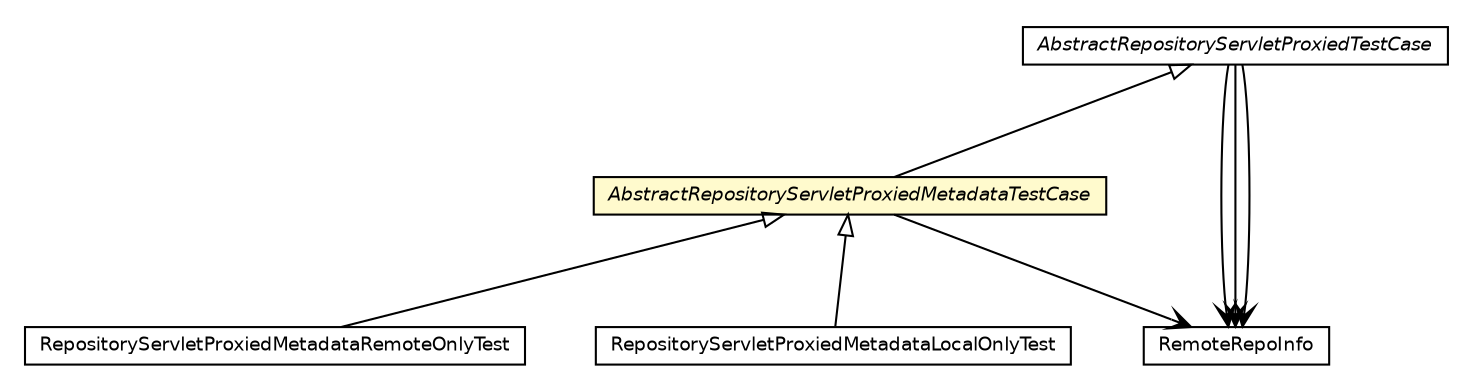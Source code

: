 #!/usr/local/bin/dot
#
# Class diagram 
# Generated by UmlGraph version 4.6 (http://www.spinellis.gr/sw/umlgraph)
#

digraph G {
	edge [fontname="Helvetica",fontsize=10,labelfontname="Helvetica",labelfontsize=10];
	node [fontname="Helvetica",fontsize=10,shape=plaintext];
	// org.apache.maven.archiva.webdav.RepositoryServletProxiedMetadataRemoteOnlyTest
	c52739 [label=<<table border="0" cellborder="1" cellspacing="0" cellpadding="2" port="p" href="./RepositoryServletProxiedMetadataRemoteOnlyTest.html">
		<tr><td><table border="0" cellspacing="0" cellpadding="1">
			<tr><td> RepositoryServletProxiedMetadataRemoteOnlyTest </td></tr>
		</table></td></tr>
		</table>>, fontname="Helvetica", fontcolor="black", fontsize=9.0];
	// org.apache.maven.archiva.webdav.RepositoryServletProxiedMetadataLocalOnlyTest
	c52740 [label=<<table border="0" cellborder="1" cellspacing="0" cellpadding="2" port="p" href="./RepositoryServletProxiedMetadataLocalOnlyTest.html">
		<tr><td><table border="0" cellspacing="0" cellpadding="1">
			<tr><td> RepositoryServletProxiedMetadataLocalOnlyTest </td></tr>
		</table></td></tr>
		</table>>, fontname="Helvetica", fontcolor="black", fontsize=9.0];
	// org.apache.maven.archiva.webdav.AbstractRepositoryServletProxiedTestCase
	c52754 [label=<<table border="0" cellborder="1" cellspacing="0" cellpadding="2" port="p" href="./AbstractRepositoryServletProxiedTestCase.html">
		<tr><td><table border="0" cellspacing="0" cellpadding="1">
			<tr><td><font face="Helvetica-Oblique"> AbstractRepositoryServletProxiedTestCase </font></td></tr>
		</table></td></tr>
		</table>>, fontname="Helvetica", fontcolor="black", fontsize=9.0];
	// org.apache.maven.archiva.webdav.AbstractRepositoryServletProxiedMetadataTestCase
	c52755 [label=<<table border="0" cellborder="1" cellspacing="0" cellpadding="2" port="p" bgcolor="lemonChiffon" href="./AbstractRepositoryServletProxiedMetadataTestCase.html">
		<tr><td><table border="0" cellspacing="0" cellpadding="1">
			<tr><td><font face="Helvetica-Oblique"> AbstractRepositoryServletProxiedMetadataTestCase </font></td></tr>
		</table></td></tr>
		</table>>, fontname="Helvetica", fontcolor="black", fontsize=9.0];
	//org.apache.maven.archiva.webdav.RepositoryServletProxiedMetadataRemoteOnlyTest extends org.apache.maven.archiva.webdav.AbstractRepositoryServletProxiedMetadataTestCase
	c52755:p -> c52739:p [dir=back,arrowtail=empty];
	//org.apache.maven.archiva.webdav.RepositoryServletProxiedMetadataLocalOnlyTest extends org.apache.maven.archiva.webdav.AbstractRepositoryServletProxiedMetadataTestCase
	c52755:p -> c52740:p [dir=back,arrowtail=empty];
	//org.apache.maven.archiva.webdav.AbstractRepositoryServletProxiedMetadataTestCase extends org.apache.maven.archiva.webdav.AbstractRepositoryServletProxiedTestCase
	c52754:p -> c52755:p [dir=back,arrowtail=empty];
	// org.apache.maven.archiva.webdav.AbstractRepositoryServletProxiedTestCase NAVASSOC org.apache.maven.archiva.webdav.AbstractRepositoryServletProxiedTestCase.RemoteRepoInfo
	c52754:p -> c52766:p [taillabel="", label="", headlabel="", fontname="Helvetica", fontcolor="black", fontsize=10.0, color="black", arrowhead=open];
	// org.apache.maven.archiva.webdav.AbstractRepositoryServletProxiedTestCase NAVASSOC org.apache.maven.archiva.webdav.AbstractRepositoryServletProxiedTestCase.RemoteRepoInfo
	c52754:p -> c52766:p [taillabel="", label="", headlabel="", fontname="Helvetica", fontcolor="black", fontsize=10.0, color="black", arrowhead=open];
	// org.apache.maven.archiva.webdav.AbstractRepositoryServletProxiedTestCase NAVASSOC org.apache.maven.archiva.webdav.AbstractRepositoryServletProxiedTestCase.RemoteRepoInfo
	c52754:p -> c52766:p [taillabel="", label="", headlabel="", fontname="Helvetica", fontcolor="black", fontsize=10.0, color="black", arrowhead=open];
	// org.apache.maven.archiva.webdav.AbstractRepositoryServletProxiedMetadataTestCase NAVASSOC org.apache.maven.archiva.webdav.AbstractRepositoryServletProxiedTestCase.RemoteRepoInfo
	c52755:p -> c52766:p [taillabel="", label="", headlabel="", fontname="Helvetica", fontcolor="black", fontsize=10.0, color="black", arrowhead=open];
	// org.apache.maven.archiva.webdav.AbstractRepositoryServletProxiedTestCase.RemoteRepoInfo
	c52766 [label=<<table border="0" cellborder="1" cellspacing="0" cellpadding="2" port="p" href="http://java.sun.com/j2se/1.4.2/docs/api/org/apache/maven/archiva/webdav/AbstractRepositoryServletProxiedTestCase/RemoteRepoInfo.html">
		<tr><td><table border="0" cellspacing="0" cellpadding="1">
			<tr><td> RemoteRepoInfo </td></tr>
		</table></td></tr>
		</table>>, fontname="Helvetica", fontcolor="black", fontsize=9.0];
}

